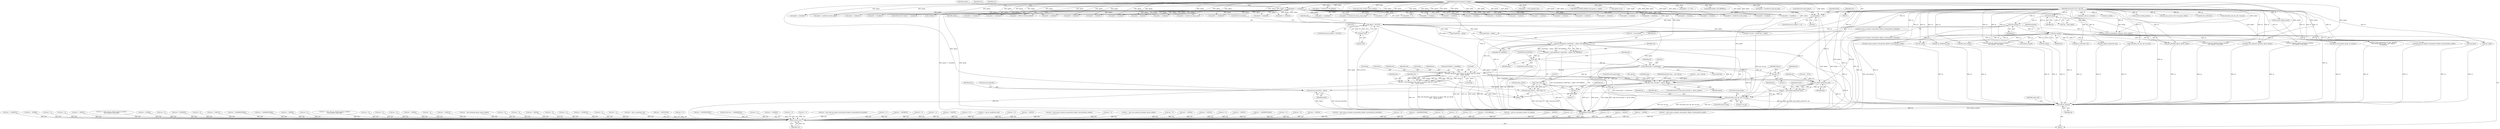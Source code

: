 digraph "0_linux_45f6fad84cc305103b28d73482b344d7f5b76f39_11@API" {
"1001049" [label="(Call,sock_kmalloc(sk, sizeof(*opt) + optlen, GFP_KERNEL))"];
"1000187" [label="(Call,lock_sock(sk))"];
"1000129" [label="(Call,sock_net(sk))"];
"1000124" [label="(Call,inet6_sk(sk))"];
"1000115" [label="(MethodParameterIn,struct sock *sk)"];
"1001041" [label="(Call,optlen > 64*1024)"];
"1001032" [label="(Call,optlen == 0)"];
"1000152" [label="(Call,optlen >= sizeof(int))"];
"1000119" [label="(MethodParameterIn,unsigned int optlen)"];
"1001043" [label="(Call,64*1024)"];
"1001047" [label="(Call,opt = sock_kmalloc(sk, sizeof(*opt) + optlen, GFP_KERNEL))"];
"1001062" [label="(Call,!opt)"];
"1001065" [label="(Call,memset(opt, 0, sizeof(*opt)))"];
"1001085" [label="(Call,copy_from_user(opt+1, optval, optlen))"];
"1001092" [label="(Call,msg.msg_controllen = optlen)"];
"1001086" [label="(Call,opt+1)"];
"1001101" [label="(Call,(void *)(opt+1))"];
"1001097" [label="(Call,msg.msg_control = (void *)(opt+1))"];
"1001103" [label="(Call,opt+1)"];
"1001108" [label="(Call,ip6_datagram_send_ctl(net, sk, &msg, &fl6, opt, &junk,\n\t\t\t\t\t     &junk, &junk))"];
"1001106" [label="(Call,retv = ip6_datagram_send_ctl(net, sk, &msg, &fl6, opt, &junk,\n\t\t\t\t\t     &junk, &junk))"];
"1002035" [label="(Return,return retv;)"];
"1001131" [label="(Call,ipv6_update_options(sk, opt))"];
"1001129" [label="(Call,opt = ipv6_update_options(sk, opt))"];
"1001137" [label="(Call,sock_kfree_s(sk, opt, opt->tot_len))"];
"1002030" [label="(Call,release_sock(sk))"];
"1001034" [label="(Literal,0)"];
"1000768" [label="(Call,optlen < sizeof(int))"];
"1001011" [label="(Call,memset(&fl6, 0, sizeof(fl6)))"];
"1001094" [label="(Identifier,msg)"];
"1001047" [label="(Call,opt = sock_kmalloc(sk, sizeof(*opt) + optlen, GFP_KERNEL))"];
"1001049" [label="(Call,sock_kmalloc(sk, sizeof(*opt) + optlen, GFP_KERNEL))"];
"1000179" [label="(Call,ip6_mroute_setsockopt(sk, optname, optval, optlen))"];
"1001850" [label="(Call,retv = 0)"];
"1001041" [label="(Call,optlen > 64*1024)"];
"1001131" [label="(Call,ipv6_update_options(sk, opt))"];
"1001557" [label="(Call,retv = -EFAULT)"];
"1000472" [label="(Call,optlen < sizeof(int))"];
"1001864" [label="(Call,retv = -EPERM)"];
"1001450" [label="(Call,retv = ipv6_sock_ac_drop(sk, mreq.ipv6mr_ifindex, &mreq.ipv6mr_acaddr))"];
"1001179" [label="(Call,optlen < sizeof(int))"];
"1000420" [label="(Call,sk_refcnt_debug_inc(sk))"];
"1001093" [label="(Call,msg.msg_controllen)"];
"1002035" [label="(Return,return retv;)"];
"1001057" [label="(Call,retv = -ENOBUFS)"];
"1001005" [label="(Call,*opt = NULL)"];
"1000762" [label="(Call,retv = -EPERM)"];
"1001050" [label="(Identifier,sk)"];
"1000552" [label="(Call,optlen < sizeof(int))"];
"1000632" [label="(Call,optlen < sizeof(int))"];
"1001062" [label="(Call,!opt)"];
"1000626" [label="(Call,retv = 0)"];
"1000680" [label="(Call,retv = 0)"];
"1001473" [label="(Call,retv = -EFAULT)"];
"1001088" [label="(Literal,1)"];
"1000124" [label="(Call,inet6_sk(sk))"];
"1001511" [label="(Call,retv = ipv6_sock_mc_join(sk, greq.gr_interface,\n\t\t\t\t\t\t &psin6->sin6_addr))"];
"1001036" [label="(Call,retv = -EINVAL)"];
"1000947" [label="(Call,optlen < sizeof(struct in6_pktinfo))"];
"1001357" [label="(Call,optlen < sizeof(struct ipv6_mreq))"];
"1001098" [label="(Call,msg.msg_control)"];
"1000486" [label="(Call,retv = 0)"];
"1001768" [label="(Call,optlen < sizeof(int))"];
"1001692" [label="(Call,retv = -ENOBUFS)"];
"1000194" [label="(Call,optlen < sizeof(int))"];
"1000118" [label="(MethodParameterIn,char __user *optval)"];
"1001087" [label="(Identifier,opt)"];
"1000512" [label="(Call,optlen < sizeof(int))"];
"1000720" [label="(Call,retv = 0)"];
"1001037" [label="(Identifier,retv)"];
"1001702" [label="(Call,copy_from_user(gsf, optval, optlen))"];
"1001080" [label="(Call,retv = -EFAULT)"];
"1001494" [label="(Call,retv = -EADDRNOTAVAIL)"];
"1000190" [label="(Identifier,optname)"];
"1000129" [label="(Call,sock_net(sk))"];
"1001106" [label="(Call,retv = ip6_datagram_send_ctl(net, sk, &msg, &fl6, opt, &junk,\n\t\t\t\t\t     &junk, &junk))"];
"1001579" [label="(Call,retv = -EADDRNOTAVAIL)"];
"1001073" [label="(Identifier,opt)"];
"1000532" [label="(Call,optlen < sizeof(int))"];
"1000706" [label="(Call,optlen < sizeof(int))"];
"1000492" [label="(Call,optlen < sizeof(int))"];
"1000452" [label="(Call,optlen < sizeof(int))"];
"1000838" [label="(Call,retv = -EPERM)"];
"1002046" [label="(MethodReturn,static int)"];
"1000918" [label="(Call,retv = 0)"];
"1001115" [label="(Identifier,opt)"];
"1001523" [label="(Call,retv = ipv6_sock_mc_drop(sk, greq.gr_interface,\n\t\t\t\t\t\t &psin6->sin6_addr))"];
"1001668" [label="(Call,optlen < GROUP_FILTER_SIZE(0))"];
"1002036" [label="(Identifier,retv)"];
"1001762" [label="(Call,ip6_ra_control(sk, val))"];
"1000160" [label="(Call,(int __user *) optval)"];
"1000686" [label="(Call,optlen < sizeof(int))"];
"1001810" [label="(Call,retv = 0)"];
"1001091" [label="(ControlStructure,goto done;)"];
"1001294" [label="(Call,retv = 0)"];
"1001166" [label="(Call,retv = 0)"];
"1001116" [label="(Call,&junk)"];
"1000125" [label="(Identifier,sk)"];
"1001035" [label="(ControlStructure,goto update;)"];
"1001040" [label="(ControlStructure,if (optlen > 64*1024))"];
"1001130" [label="(Identifier,opt)"];
"1001051" [label="(Call,sizeof(*opt) + optlen)"];
"1001110" [label="(Identifier,sk)"];
"1001280" [label="(Call,retv = -EINVAL)"];
"1001135" [label="(ControlStructure,if (opt))"];
"1001139" [label="(Identifier,opt)"];
"1000437" [label="(Call,inet_sk(sk))"];
"1001137" [label="(Call,sock_kfree_s(sk, opt, opt->tot_len))"];
"1000127" [label="(Call,*net = sock_net(sk))"];
"1002038" [label="(Call,release_sock(sk))"];
"1000810" [label="(Call,optlen == 0)"];
"1000586" [label="(Call,retv = 0)"];
"1001096" [label="(Identifier,optlen)"];
"1001368" [label="(Call,inet_sk(sk))"];
"1000572" [label="(Call,optlen < sizeof(int))"];
"1000281" [label="(Call,ipv6_sock_mc_close(sk))"];
"1000295" [label="(Call,inet_csk(sk))"];
"1001793" [label="(Call,optlen < sizeof(int))"];
"1001816" [label="(Call,optlen < sizeof(int))"];
"1000962" [label="(Call,retv = -EFAULT)"];
"1001855" [label="(Call,retv = ipv6_flowlabel_opt(sk, optval, optlen))"];
"1001134" [label="(JumpTarget,done:)"];
"1000506" [label="(Call,retv = 0)"];
"1001068" [label="(Call,sizeof(*opt))"];
"1001787" [label="(Call,retv = 0)"];
"1000592" [label="(Call,optlen < sizeof(int))"];
"1001740" [label="(Call,retv = -EINVAL)"];
"1002031" [label="(Identifier,sk)"];
"1001113" [label="(Call,&fl6)"];
"1001307" [label="(Call,optlen < sizeof(int))"];
"1000646" [label="(Call,retv = 0)"];
"1001097" [label="(Call,msg.msg_control = (void *)(opt+1))"];
"1000998" [label="(Call,retv = 0)"];
"1001678" [label="(Call,retv = -ENOBUFS)"];
"1001111" [label="(Call,&msg)"];
"1000779" [label="(Call,retv = 0)"];
"1000700" [label="(Call,retv = 0)"];
"1001099" [label="(Identifier,msg)"];
"1001033" [label="(Identifier,optlen)"];
"1001108" [label="(Call,ip6_datagram_send_ctl(net, sk, &msg, &fl6, opt, &junk,\n\t\t\t\t\t     &junk, &junk))"];
"1001840" [label="(Call,optlen < sizeof(int))"];
"1000153" [label="(Identifier,optlen)"];
"1001067" [label="(Literal,0)"];
"1002030" [label="(Call,release_sock(sk))"];
"1001143" [label="(ControlStructure,break;)"];
"1000122" [label="(Call,*np = inet6_sk(sk))"];
"1001132" [label="(Identifier,sk)"];
"1001090" [label="(Identifier,optlen)"];
"1000154" [label="(Call,sizeof(int))"];
"1001390" [label="(Call,ipv6_sock_mc_join(sk, mreq.ipv6mr_ifindex, &mreq.ipv6mr_multiaddr))"];
"1000130" [label="(Identifier,sk)"];
"1001760" [label="(Call,retv = ip6_ra_control(sk, val))"];
"1000258" [label="(Call,retv = -ENOTCONN)"];
"1001045" [label="(Literal,1024)"];
"1001118" [label="(Call,&junk)"];
"1001834" [label="(Call,retv = 0)"];
"1000134" [label="(Call,retv = -ENOPROTOOPT)"];
"1001129" [label="(Call,opt = ipv6_update_options(sk, opt))"];
"1001624" [label="(Call,ipv6_sock_mc_join(sk, greqs.gsr_interface,\n\t\t\t\t\t\t &psin6->sin6_addr))"];
"1001042" [label="(Identifier,optlen)"];
"1000151" [label="(ControlStructure,if (optlen >= sizeof(int)))"];
"1001895" [label="(Call,optlen < sizeof(int))"];
"1001634" [label="(Call,retv && retv != -EADDRINUSE)"];
"1001056" [label="(Identifier,GFP_KERNEL)"];
"1001063" [label="(Identifier,opt)"];
"1001138" [label="(Identifier,sk)"];
"1001452" [label="(Call,ipv6_sock_ac_drop(sk, mreq.ipv6mr_ifindex, &mreq.ipv6mr_acaddr))"];
"1000283" [label="(Call,sk_refcnt_debug_dec(sk))"];
"1000229" [label="(Call,udp_sk(sk))"];
"1001755" [label="(Call,optlen < sizeof(int))"];
"1000526" [label="(Call,retv = 0)"];
"1001336" [label="(Call,retv = -ENODEV)"];
"1000120" [label="(Block,)"];
"1001048" [label="(Identifier,opt)"];
"1000566" [label="(Call,retv = 0)"];
"1002026" [label="(Call,retv = 0)"];
"1000115" [label="(MethodParameterIn,struct sock *sk)"];
"1001388" [label="(Call,retv = ipv6_sock_mc_join(sk, mreq.ipv6mr_ifindex, &mreq.ipv6mr_multiaddr))"];
"1001071" [label="(Call,opt->tot_len = sizeof(*opt) + optlen)"];
"1001086" [label="(Call,opt+1)"];
"1000432" [label="(Call,optlen < sizeof(int))"];
"1000799" [label="(Call,retv = 0)"];
"1001725" [label="(Call,retv = -ENOBUFS)"];
"1001981" [label="(Call,retv = 0)"];
"1001878" [label="(Call,xfrm_user_policy(sk, optname, optval, optlen))"];
"1001544" [label="(Call,optlen < sizeof(struct group_source_req))"];
"1000159" [label="(Identifier,val)"];
"1001089" [label="(Identifier,optval)"];
"1000424" [label="(Call,retv = 0)"];
"1000152" [label="(Call,optlen >= sizeof(int))"];
"1001697" [label="(Call,retv = -EFAULT)"];
"1001032" [label="(Call,optlen == 0)"];
"1001031" [label="(ControlStructure,if (optlen == 0))"];
"1000606" [label="(Call,retv = 0)"];
"1001674" [label="(Call,optlen > sysctl_optmem_max)"];
"1001440" [label="(Call,ipv6_sock_ac_join(sk, mreq.ipv6mr_ifindex, &mreq.ipv6mr_acaddr))"];
"1000940" [label="(Call,optlen == 0)"];
"1000336" [label="(Call,tcp_sync_mss(sk, icsk->icsk_pmtu_cookie))"];
"1001104" [label="(Identifier,opt)"];
"1000785" [label="(Call,optlen < sizeof(int))"];
"1001468" [label="(Call,optlen < sizeof(struct group_req))"];
"1001745" [label="(Call,retv = ip6_mc_msfilter(sk, gsf))"];
"1001126" [label="(Call,retv = 0)"];
"1000238" [label="(Call,retv = -EBUSY)"];
"1001438" [label="(Call,retv = ipv6_sock_ac_join(sk, mreq.ipv6mr_ifindex, &mreq.ipv6mr_acaddr))"];
"1001205" [label="(Call,retv = 0)"];
"1001146" [label="(Call,optlen < sizeof(int))"];
"1001731" [label="(Call,GROUP_FILTER_SIZE(gsf->gf_numsrc) > optlen)"];
"1000119" [label="(MethodParameterIn,unsigned int optlen)"];
"1000612" [label="(Call,optlen < sizeof(int))"];
"1001107" [label="(Identifier,retv)"];
"1001101" [label="(Call,(void *)(opt+1))"];
"1001123" [label="(Identifier,retv)"];
"1000829" [label="(Call,optlen & 0x7)"];
"1001876" [label="(Call,retv = xfrm_user_policy(sk, optname, optval, optlen))"];
"1000466" [label="(Call,retv = 0)"];
"1001066" [label="(Identifier,opt)"];
"1001211" [label="(Call,optlen < sizeof(int))"];
"1001900" [label="(Call,retv = -EINVAL)"];
"1001238" [label="(Call,optlen != sizeof(int))"];
"1001525" [label="(Call,ipv6_sock_mc_drop(sk, greq.gr_interface,\n\t\t\t\t\t\t &psin6->sin6_addr))"];
"1000832" [label="(Call,optlen > 8 * 255)"];
"1001372" [label="(Call,retv = -EFAULT)"];
"1001402" [label="(Call,ipv6_sock_mc_drop(sk, mreq.ipv6mr_ifindex, &mreq.ipv6mr_multiaddr))"];
"1002006" [label="(Call,retv = 0)"];
"1001140" [label="(Call,opt->tot_len)"];
"1001657" [label="(Call,ip6_mc_source(add, omode, sk, &greqs))"];
"1001103" [label="(Call,opt+1)"];
"1001747" [label="(Call,ip6_mc_msfilter(sk, gsf))"];
"1001064" [label="(ControlStructure,break;)"];
"1000279" [label="(Call,fl6_free_socklist(sk))"];
"1001987" [label="(Call,optlen < sizeof(int))"];
"1001422" [label="(Call,retv = -EFAULT)"];
"1000274" [label="(Call,retv = -EADDRNOTAVAIL)"];
"1001065" [label="(Call,memset(opt, 0, sizeof(*opt)))"];
"1001058" [label="(Identifier,retv)"];
"1001348" [label="(Call,retv = 0)"];
"1002016" [label="(Call,retv = 0)"];
"1000875" [label="(Call,retv = -EINVAL)"];
"1001046" [label="(ControlStructure,break;)"];
"1001513" [label="(Call,ipv6_sock_mc_join(sk, greq.gr_interface,\n\t\t\t\t\t\t &psin6->sin6_addr))"];
"1001085" [label="(Call,copy_from_user(opt+1, optval, optlen))"];
"1001105" [label="(Literal,1)"];
"1001400" [label="(Call,retv = ipv6_sock_mc_drop(sk, mreq.ipv6mr_ifindex, &mreq.ipv6mr_multiaddr))"];
"1001685" [label="(Call,kmalloc(optlen, GFP_KERNEL))"];
"1001043" [label="(Call,64*1024)"];
"1001084" [label="(ControlStructure,if (copy_from_user(opt+1, optval, optlen)))"];
"1000446" [label="(Call,retv = 0)"];
"1000144" [label="(Call,!optval)"];
"1000399" [label="(Call,sock_kfree_s(sk, opt, opt->tot_len))"];
"1000188" [label="(Identifier,sk)"];
"1001270" [label="(Call,retv = -EADDRNOTAVAIL)"];
"1001075" [label="(Call,sizeof(*opt) + optlen)"];
"1000187" [label="(Call,lock_sock(sk))"];
"1000923" [label="(Call,ipv6_update_options(sk, opt))"];
"1001061" [label="(ControlStructure,if (!opt))"];
"1000652" [label="(Call,optlen < sizeof(int))"];
"1000929" [label="(Call,sock_kfree_s(sk, opt, opt->tot_len))"];
"1001003" [label="(Block,)"];
"1000546" [label="(Call,retv = 0)"];
"1001133" [label="(Identifier,opt)"];
"1000824" [label="(Call,optlen < sizeof(struct ipv6_opt_hdr))"];
"1001092" [label="(Call,msg.msg_controllen = optlen)"];
"1000856" [label="(Call,ipv6_renew_options(sk, np->opt, optname,\n \t\t\t\t\t (struct ipv6_opt_hdr __user *)optval,\n \t\t\t\t\t optlen))"];
"1000726" [label="(Call,optlen < sizeof(int))"];
"1001417" [label="(Call,optlen < sizeof(struct ipv6_mreq))"];
"1000740" [label="(Call,retv = 0)"];
"1000168" [label="(Identifier,val)"];
"1001120" [label="(Call,&junk)"];
"1002033" [label="(Identifier,needs_rtnl)"];
"1001261" [label="(Call,retv = 0)"];
"1001857" [label="(Call,ipv6_flowlabel_opt(sk, optval, optlen))"];
"1000775" [label="(Call,inet_sk(sk))"];
"1001044" [label="(Literal,64)"];
"1000265" [label="(Call,ipv6_only_sock(sk))"];
"1001109" [label="(Identifier,net)"];
"1000870" [label="(Call,retv = PTR_ERR(opt))"];
"1001655" [label="(Call,retv = ip6_mc_source(add, omode, sk, &greqs))"];
"1001362" [label="(Call,retv = -EPROTO)"];
"1001226" [label="(Call,retv = 0)"];
"1001049" -> "1001047"  [label="AST: "];
"1001049" -> "1001056"  [label="CFG: "];
"1001050" -> "1001049"  [label="AST: "];
"1001051" -> "1001049"  [label="AST: "];
"1001056" -> "1001049"  [label="AST: "];
"1001047" -> "1001049"  [label="CFG: "];
"1001049" -> "1002046"  [label="DDG: sizeof(*opt) + optlen"];
"1001049" -> "1002046"  [label="DDG: GFP_KERNEL"];
"1001049" -> "1001047"  [label="DDG: sk"];
"1001049" -> "1001047"  [label="DDG: sizeof(*opt) + optlen"];
"1001049" -> "1001047"  [label="DDG: GFP_KERNEL"];
"1000187" -> "1001049"  [label="DDG: sk"];
"1000115" -> "1001049"  [label="DDG: sk"];
"1001041" -> "1001049"  [label="DDG: optlen"];
"1000119" -> "1001049"  [label="DDG: optlen"];
"1001049" -> "1001108"  [label="DDG: sk"];
"1001049" -> "1001137"  [label="DDG: sk"];
"1001049" -> "1002030"  [label="DDG: sk"];
"1000187" -> "1000120"  [label="AST: "];
"1000187" -> "1000188"  [label="CFG: "];
"1000188" -> "1000187"  [label="AST: "];
"1000190" -> "1000187"  [label="CFG: "];
"1000187" -> "1002046"  [label="DDG: lock_sock(sk)"];
"1000129" -> "1000187"  [label="DDG: sk"];
"1000115" -> "1000187"  [label="DDG: sk"];
"1000187" -> "1000229"  [label="DDG: sk"];
"1000187" -> "1000265"  [label="DDG: sk"];
"1000187" -> "1000437"  [label="DDG: sk"];
"1000187" -> "1000775"  [label="DDG: sk"];
"1000187" -> "1000856"  [label="DDG: sk"];
"1000187" -> "1000923"  [label="DDG: sk"];
"1000187" -> "1000929"  [label="DDG: sk"];
"1000187" -> "1001131"  [label="DDG: sk"];
"1000187" -> "1001368"  [label="DDG: sk"];
"1000187" -> "1001440"  [label="DDG: sk"];
"1000187" -> "1001452"  [label="DDG: sk"];
"1000187" -> "1001513"  [label="DDG: sk"];
"1000187" -> "1001525"  [label="DDG: sk"];
"1000187" -> "1001624"  [label="DDG: sk"];
"1000187" -> "1001657"  [label="DDG: sk"];
"1000187" -> "1001747"  [label="DDG: sk"];
"1000187" -> "1001762"  [label="DDG: sk"];
"1000187" -> "1001857"  [label="DDG: sk"];
"1000187" -> "1001878"  [label="DDG: sk"];
"1000187" -> "1002030"  [label="DDG: sk"];
"1000187" -> "1002038"  [label="DDG: sk"];
"1000129" -> "1000127"  [label="AST: "];
"1000129" -> "1000130"  [label="CFG: "];
"1000130" -> "1000129"  [label="AST: "];
"1000127" -> "1000129"  [label="CFG: "];
"1000129" -> "1002046"  [label="DDG: sk"];
"1000129" -> "1000127"  [label="DDG: sk"];
"1000124" -> "1000129"  [label="DDG: sk"];
"1000115" -> "1000129"  [label="DDG: sk"];
"1000129" -> "1000179"  [label="DDG: sk"];
"1000124" -> "1000122"  [label="AST: "];
"1000124" -> "1000125"  [label="CFG: "];
"1000125" -> "1000124"  [label="AST: "];
"1000122" -> "1000124"  [label="CFG: "];
"1000124" -> "1000122"  [label="DDG: sk"];
"1000115" -> "1000124"  [label="DDG: sk"];
"1000115" -> "1000114"  [label="AST: "];
"1000115" -> "1002046"  [label="DDG: sk"];
"1000115" -> "1000179"  [label="DDG: sk"];
"1000115" -> "1000229"  [label="DDG: sk"];
"1000115" -> "1000265"  [label="DDG: sk"];
"1000115" -> "1000279"  [label="DDG: sk"];
"1000115" -> "1000281"  [label="DDG: sk"];
"1000115" -> "1000283"  [label="DDG: sk"];
"1000115" -> "1000295"  [label="DDG: sk"];
"1000115" -> "1000336"  [label="DDG: sk"];
"1000115" -> "1000399"  [label="DDG: sk"];
"1000115" -> "1000420"  [label="DDG: sk"];
"1000115" -> "1000437"  [label="DDG: sk"];
"1000115" -> "1000775"  [label="DDG: sk"];
"1000115" -> "1000856"  [label="DDG: sk"];
"1000115" -> "1000923"  [label="DDG: sk"];
"1000115" -> "1000929"  [label="DDG: sk"];
"1000115" -> "1001108"  [label="DDG: sk"];
"1000115" -> "1001131"  [label="DDG: sk"];
"1000115" -> "1001137"  [label="DDG: sk"];
"1000115" -> "1001368"  [label="DDG: sk"];
"1000115" -> "1001390"  [label="DDG: sk"];
"1000115" -> "1001402"  [label="DDG: sk"];
"1000115" -> "1001440"  [label="DDG: sk"];
"1000115" -> "1001452"  [label="DDG: sk"];
"1000115" -> "1001513"  [label="DDG: sk"];
"1000115" -> "1001525"  [label="DDG: sk"];
"1000115" -> "1001624"  [label="DDG: sk"];
"1000115" -> "1001657"  [label="DDG: sk"];
"1000115" -> "1001747"  [label="DDG: sk"];
"1000115" -> "1001762"  [label="DDG: sk"];
"1000115" -> "1001857"  [label="DDG: sk"];
"1000115" -> "1001878"  [label="DDG: sk"];
"1000115" -> "1002030"  [label="DDG: sk"];
"1000115" -> "1002038"  [label="DDG: sk"];
"1001041" -> "1001040"  [label="AST: "];
"1001041" -> "1001043"  [label="CFG: "];
"1001042" -> "1001041"  [label="AST: "];
"1001043" -> "1001041"  [label="AST: "];
"1001046" -> "1001041"  [label="CFG: "];
"1001048" -> "1001041"  [label="CFG: "];
"1001041" -> "1002046"  [label="DDG: optlen > 64*1024"];
"1001041" -> "1002046"  [label="DDG: optlen"];
"1001041" -> "1002046"  [label="DDG: 64*1024"];
"1001032" -> "1001041"  [label="DDG: optlen"];
"1000119" -> "1001041"  [label="DDG: optlen"];
"1001043" -> "1001041"  [label="DDG: 64"];
"1001043" -> "1001041"  [label="DDG: 1024"];
"1001041" -> "1001051"  [label="DDG: optlen"];
"1001041" -> "1001071"  [label="DDG: optlen"];
"1001041" -> "1001075"  [label="DDG: optlen"];
"1001041" -> "1001085"  [label="DDG: optlen"];
"1001032" -> "1001031"  [label="AST: "];
"1001032" -> "1001034"  [label="CFG: "];
"1001033" -> "1001032"  [label="AST: "];
"1001034" -> "1001032"  [label="AST: "];
"1001035" -> "1001032"  [label="CFG: "];
"1001037" -> "1001032"  [label="CFG: "];
"1001032" -> "1002046"  [label="DDG: optlen"];
"1001032" -> "1002046"  [label="DDG: optlen == 0"];
"1000152" -> "1001032"  [label="DDG: optlen"];
"1000119" -> "1001032"  [label="DDG: optlen"];
"1000152" -> "1000151"  [label="AST: "];
"1000152" -> "1000154"  [label="CFG: "];
"1000153" -> "1000152"  [label="AST: "];
"1000154" -> "1000152"  [label="AST: "];
"1000159" -> "1000152"  [label="CFG: "];
"1000168" -> "1000152"  [label="CFG: "];
"1000152" -> "1002046"  [label="DDG: optlen >= sizeof(int)"];
"1000152" -> "1002046"  [label="DDG: optlen"];
"1000119" -> "1000152"  [label="DDG: optlen"];
"1000152" -> "1000179"  [label="DDG: optlen"];
"1000152" -> "1000194"  [label="DDG: optlen"];
"1000152" -> "1000432"  [label="DDG: optlen"];
"1000152" -> "1000452"  [label="DDG: optlen"];
"1000152" -> "1000472"  [label="DDG: optlen"];
"1000152" -> "1000492"  [label="DDG: optlen"];
"1000152" -> "1000512"  [label="DDG: optlen"];
"1000152" -> "1000532"  [label="DDG: optlen"];
"1000152" -> "1000552"  [label="DDG: optlen"];
"1000152" -> "1000572"  [label="DDG: optlen"];
"1000152" -> "1000592"  [label="DDG: optlen"];
"1000152" -> "1000612"  [label="DDG: optlen"];
"1000152" -> "1000632"  [label="DDG: optlen"];
"1000152" -> "1000652"  [label="DDG: optlen"];
"1000152" -> "1000686"  [label="DDG: optlen"];
"1000152" -> "1000706"  [label="DDG: optlen"];
"1000152" -> "1000726"  [label="DDG: optlen"];
"1000152" -> "1000768"  [label="DDG: optlen"];
"1000152" -> "1000785"  [label="DDG: optlen"];
"1000152" -> "1000810"  [label="DDG: optlen"];
"1000152" -> "1000940"  [label="DDG: optlen"];
"1000152" -> "1001146"  [label="DDG: optlen"];
"1000152" -> "1001179"  [label="DDG: optlen"];
"1000152" -> "1001211"  [label="DDG: optlen"];
"1000152" -> "1001238"  [label="DDG: optlen"];
"1000152" -> "1001307"  [label="DDG: optlen"];
"1000152" -> "1001357"  [label="DDG: optlen"];
"1000152" -> "1001417"  [label="DDG: optlen"];
"1000152" -> "1001468"  [label="DDG: optlen"];
"1000152" -> "1001544"  [label="DDG: optlen"];
"1000152" -> "1001668"  [label="DDG: optlen"];
"1000152" -> "1001755"  [label="DDG: optlen"];
"1000152" -> "1001768"  [label="DDG: optlen"];
"1000152" -> "1001793"  [label="DDG: optlen"];
"1000152" -> "1001816"  [label="DDG: optlen"];
"1000152" -> "1001840"  [label="DDG: optlen"];
"1000152" -> "1001857"  [label="DDG: optlen"];
"1000152" -> "1001878"  [label="DDG: optlen"];
"1000152" -> "1001895"  [label="DDG: optlen"];
"1000152" -> "1001987"  [label="DDG: optlen"];
"1000119" -> "1000114"  [label="AST: "];
"1000119" -> "1002046"  [label="DDG: optlen"];
"1000119" -> "1000179"  [label="DDG: optlen"];
"1000119" -> "1000194"  [label="DDG: optlen"];
"1000119" -> "1000432"  [label="DDG: optlen"];
"1000119" -> "1000452"  [label="DDG: optlen"];
"1000119" -> "1000472"  [label="DDG: optlen"];
"1000119" -> "1000492"  [label="DDG: optlen"];
"1000119" -> "1000512"  [label="DDG: optlen"];
"1000119" -> "1000532"  [label="DDG: optlen"];
"1000119" -> "1000552"  [label="DDG: optlen"];
"1000119" -> "1000572"  [label="DDG: optlen"];
"1000119" -> "1000592"  [label="DDG: optlen"];
"1000119" -> "1000612"  [label="DDG: optlen"];
"1000119" -> "1000632"  [label="DDG: optlen"];
"1000119" -> "1000652"  [label="DDG: optlen"];
"1000119" -> "1000686"  [label="DDG: optlen"];
"1000119" -> "1000706"  [label="DDG: optlen"];
"1000119" -> "1000726"  [label="DDG: optlen"];
"1000119" -> "1000768"  [label="DDG: optlen"];
"1000119" -> "1000785"  [label="DDG: optlen"];
"1000119" -> "1000810"  [label="DDG: optlen"];
"1000119" -> "1000824"  [label="DDG: optlen"];
"1000119" -> "1000829"  [label="DDG: optlen"];
"1000119" -> "1000832"  [label="DDG: optlen"];
"1000119" -> "1000856"  [label="DDG: optlen"];
"1000119" -> "1000940"  [label="DDG: optlen"];
"1000119" -> "1000947"  [label="DDG: optlen"];
"1000119" -> "1001051"  [label="DDG: optlen"];
"1000119" -> "1001071"  [label="DDG: optlen"];
"1000119" -> "1001075"  [label="DDG: optlen"];
"1000119" -> "1001085"  [label="DDG: optlen"];
"1000119" -> "1001092"  [label="DDG: optlen"];
"1000119" -> "1001146"  [label="DDG: optlen"];
"1000119" -> "1001179"  [label="DDG: optlen"];
"1000119" -> "1001211"  [label="DDG: optlen"];
"1000119" -> "1001238"  [label="DDG: optlen"];
"1000119" -> "1001307"  [label="DDG: optlen"];
"1000119" -> "1001357"  [label="DDG: optlen"];
"1000119" -> "1001417"  [label="DDG: optlen"];
"1000119" -> "1001468"  [label="DDG: optlen"];
"1000119" -> "1001544"  [label="DDG: optlen"];
"1000119" -> "1001668"  [label="DDG: optlen"];
"1000119" -> "1001674"  [label="DDG: optlen"];
"1000119" -> "1001685"  [label="DDG: optlen"];
"1000119" -> "1001702"  [label="DDG: optlen"];
"1000119" -> "1001731"  [label="DDG: optlen"];
"1000119" -> "1001755"  [label="DDG: optlen"];
"1000119" -> "1001768"  [label="DDG: optlen"];
"1000119" -> "1001793"  [label="DDG: optlen"];
"1000119" -> "1001816"  [label="DDG: optlen"];
"1000119" -> "1001840"  [label="DDG: optlen"];
"1000119" -> "1001857"  [label="DDG: optlen"];
"1000119" -> "1001878"  [label="DDG: optlen"];
"1000119" -> "1001895"  [label="DDG: optlen"];
"1000119" -> "1001987"  [label="DDG: optlen"];
"1001043" -> "1001045"  [label="CFG: "];
"1001044" -> "1001043"  [label="AST: "];
"1001045" -> "1001043"  [label="AST: "];
"1001047" -> "1001003"  [label="AST: "];
"1001048" -> "1001047"  [label="AST: "];
"1001058" -> "1001047"  [label="CFG: "];
"1001047" -> "1002046"  [label="DDG: sock_kmalloc(sk, sizeof(*opt) + optlen, GFP_KERNEL)"];
"1001047" -> "1001062"  [label="DDG: opt"];
"1001062" -> "1001061"  [label="AST: "];
"1001062" -> "1001063"  [label="CFG: "];
"1001063" -> "1001062"  [label="AST: "];
"1001064" -> "1001062"  [label="CFG: "];
"1001066" -> "1001062"  [label="CFG: "];
"1001062" -> "1002046"  [label="DDG: !opt"];
"1001062" -> "1002046"  [label="DDG: opt"];
"1001062" -> "1001065"  [label="DDG: opt"];
"1001065" -> "1001003"  [label="AST: "];
"1001065" -> "1001068"  [label="CFG: "];
"1001066" -> "1001065"  [label="AST: "];
"1001067" -> "1001065"  [label="AST: "];
"1001068" -> "1001065"  [label="AST: "];
"1001073" -> "1001065"  [label="CFG: "];
"1001065" -> "1002046"  [label="DDG: memset(opt, 0, sizeof(*opt))"];
"1001065" -> "1001085"  [label="DDG: opt"];
"1001065" -> "1001086"  [label="DDG: opt"];
"1001065" -> "1001101"  [label="DDG: opt"];
"1001065" -> "1001103"  [label="DDG: opt"];
"1001065" -> "1001108"  [label="DDG: opt"];
"1001065" -> "1001137"  [label="DDG: opt"];
"1001085" -> "1001084"  [label="AST: "];
"1001085" -> "1001090"  [label="CFG: "];
"1001086" -> "1001085"  [label="AST: "];
"1001089" -> "1001085"  [label="AST: "];
"1001090" -> "1001085"  [label="AST: "];
"1001091" -> "1001085"  [label="CFG: "];
"1001094" -> "1001085"  [label="CFG: "];
"1001085" -> "1002046"  [label="DDG: copy_from_user(opt+1, optval, optlen)"];
"1001085" -> "1002046"  [label="DDG: opt+1"];
"1001085" -> "1002046"  [label="DDG: optval"];
"1001085" -> "1002046"  [label="DDG: optlen"];
"1000144" -> "1001085"  [label="DDG: optval"];
"1000160" -> "1001085"  [label="DDG: optval"];
"1000118" -> "1001085"  [label="DDG: optval"];
"1001085" -> "1001092"  [label="DDG: optlen"];
"1001092" -> "1001003"  [label="AST: "];
"1001092" -> "1001096"  [label="CFG: "];
"1001093" -> "1001092"  [label="AST: "];
"1001096" -> "1001092"  [label="AST: "];
"1001099" -> "1001092"  [label="CFG: "];
"1001092" -> "1002046"  [label="DDG: msg.msg_controllen"];
"1001092" -> "1002046"  [label="DDG: optlen"];
"1001086" -> "1001088"  [label="CFG: "];
"1001087" -> "1001086"  [label="AST: "];
"1001088" -> "1001086"  [label="AST: "];
"1001089" -> "1001086"  [label="CFG: "];
"1001086" -> "1002046"  [label="DDG: opt"];
"1001101" -> "1001097"  [label="AST: "];
"1001101" -> "1001103"  [label="CFG: "];
"1001102" -> "1001101"  [label="AST: "];
"1001103" -> "1001101"  [label="AST: "];
"1001097" -> "1001101"  [label="CFG: "];
"1001101" -> "1002046"  [label="DDG: opt+1"];
"1001101" -> "1001097"  [label="DDG: opt+1"];
"1001097" -> "1001003"  [label="AST: "];
"1001098" -> "1001097"  [label="AST: "];
"1001107" -> "1001097"  [label="CFG: "];
"1001097" -> "1002046"  [label="DDG: msg.msg_control"];
"1001097" -> "1002046"  [label="DDG: (void *)(opt+1)"];
"1001103" -> "1001105"  [label="CFG: "];
"1001104" -> "1001103"  [label="AST: "];
"1001105" -> "1001103"  [label="AST: "];
"1001108" -> "1001106"  [label="AST: "];
"1001108" -> "1001120"  [label="CFG: "];
"1001109" -> "1001108"  [label="AST: "];
"1001110" -> "1001108"  [label="AST: "];
"1001111" -> "1001108"  [label="AST: "];
"1001113" -> "1001108"  [label="AST: "];
"1001115" -> "1001108"  [label="AST: "];
"1001116" -> "1001108"  [label="AST: "];
"1001118" -> "1001108"  [label="AST: "];
"1001120" -> "1001108"  [label="AST: "];
"1001106" -> "1001108"  [label="CFG: "];
"1001108" -> "1002046"  [label="DDG: &fl6"];
"1001108" -> "1002046"  [label="DDG: net"];
"1001108" -> "1002046"  [label="DDG: &junk"];
"1001108" -> "1002046"  [label="DDG: &msg"];
"1001108" -> "1002046"  [label="DDG: opt"];
"1001108" -> "1001106"  [label="DDG: &junk"];
"1001108" -> "1001106"  [label="DDG: opt"];
"1001108" -> "1001106"  [label="DDG: &fl6"];
"1001108" -> "1001106"  [label="DDG: net"];
"1001108" -> "1001106"  [label="DDG: &msg"];
"1001108" -> "1001106"  [label="DDG: sk"];
"1000127" -> "1001108"  [label="DDG: net"];
"1001011" -> "1001108"  [label="DDG: &fl6"];
"1001108" -> "1001131"  [label="DDG: sk"];
"1001108" -> "1001131"  [label="DDG: opt"];
"1001108" -> "1001137"  [label="DDG: sk"];
"1001108" -> "1001137"  [label="DDG: opt"];
"1001108" -> "1002030"  [label="DDG: sk"];
"1001106" -> "1001003"  [label="AST: "];
"1001107" -> "1001106"  [label="AST: "];
"1001123" -> "1001106"  [label="CFG: "];
"1001106" -> "1002046"  [label="DDG: ip6_datagram_send_ctl(net, sk, &msg, &fl6, opt, &junk,\n\t\t\t\t\t     &junk, &junk)"];
"1001106" -> "1002046"  [label="DDG: retv"];
"1001106" -> "1002035"  [label="DDG: retv"];
"1002035" -> "1000120"  [label="AST: "];
"1002035" -> "1002036"  [label="CFG: "];
"1002036" -> "1002035"  [label="AST: "];
"1002046" -> "1002035"  [label="CFG: "];
"1002035" -> "1002046"  [label="DDG: <RET>"];
"1002036" -> "1002035"  [label="DDG: retv"];
"1000626" -> "1002035"  [label="DDG: retv"];
"1001745" -> "1002035"  [label="DDG: retv"];
"1000799" -> "1002035"  [label="DDG: retv"];
"1001810" -> "1002035"  [label="DDG: retv"];
"1001080" -> "1002035"  [label="DDG: retv"];
"1001400" -> "1002035"  [label="DDG: retv"];
"1001787" -> "1002035"  [label="DDG: retv"];
"1001760" -> "1002035"  [label="DDG: retv"];
"1000258" -> "1002035"  [label="DDG: retv"];
"1001294" -> "1002035"  [label="DDG: retv"];
"1001438" -> "1002035"  [label="DDG: retv"];
"1000606" -> "1002035"  [label="DDG: retv"];
"1001876" -> "1002035"  [label="DDG: retv"];
"1000680" -> "1002035"  [label="DDG: retv"];
"1001725" -> "1002035"  [label="DDG: retv"];
"1001557" -> "1002035"  [label="DDG: retv"];
"1001678" -> "1002035"  [label="DDG: retv"];
"1001348" -> "1002035"  [label="DDG: retv"];
"1001864" -> "1002035"  [label="DDG: retv"];
"1001579" -> "1002035"  [label="DDG: retv"];
"1001981" -> "1002035"  [label="DDG: retv"];
"1000779" -> "1002035"  [label="DDG: retv"];
"1001336" -> "1002035"  [label="DDG: retv"];
"1001692" -> "1002035"  [label="DDG: retv"];
"1001126" -> "1002035"  [label="DDG: retv"];
"1001473" -> "1002035"  [label="DDG: retv"];
"1001855" -> "1002035"  [label="DDG: retv"];
"1001511" -> "1002035"  [label="DDG: retv"];
"1000918" -> "1002035"  [label="DDG: retv"];
"1000238" -> "1002035"  [label="DDG: retv"];
"1000274" -> "1002035"  [label="DDG: retv"];
"1001372" -> "1002035"  [label="DDG: retv"];
"1001450" -> "1002035"  [label="DDG: retv"];
"1001057" -> "1002035"  [label="DDG: retv"];
"1001261" -> "1002035"  [label="DDG: retv"];
"1000506" -> "1002035"  [label="DDG: retv"];
"1001166" -> "1002035"  [label="DDG: retv"];
"1002006" -> "1002035"  [label="DDG: retv"];
"1001270" -> "1002035"  [label="DDG: retv"];
"1000646" -> "1002035"  [label="DDG: retv"];
"1000870" -> "1002035"  [label="DDG: retv"];
"1001494" -> "1002035"  [label="DDG: retv"];
"1000998" -> "1002035"  [label="DDG: retv"];
"1000700" -> "1002035"  [label="DDG: retv"];
"1000466" -> "1002035"  [label="DDG: retv"];
"1000586" -> "1002035"  [label="DDG: retv"];
"1001205" -> "1002035"  [label="DDG: retv"];
"1000446" -> "1002035"  [label="DDG: retv"];
"1000720" -> "1002035"  [label="DDG: retv"];
"1001362" -> "1002035"  [label="DDG: retv"];
"1001523" -> "1002035"  [label="DDG: retv"];
"1000424" -> "1002035"  [label="DDG: retv"];
"1000566" -> "1002035"  [label="DDG: retv"];
"1001655" -> "1002035"  [label="DDG: retv"];
"1001634" -> "1002035"  [label="DDG: retv"];
"1001226" -> "1002035"  [label="DDG: retv"];
"1000762" -> "1002035"  [label="DDG: retv"];
"1000740" -> "1002035"  [label="DDG: retv"];
"1002026" -> "1002035"  [label="DDG: retv"];
"1001900" -> "1002035"  [label="DDG: retv"];
"1000526" -> "1002035"  [label="DDG: retv"];
"1001740" -> "1002035"  [label="DDG: retv"];
"1001280" -> "1002035"  [label="DDG: retv"];
"1001036" -> "1002035"  [label="DDG: retv"];
"1000875" -> "1002035"  [label="DDG: retv"];
"1001850" -> "1002035"  [label="DDG: retv"];
"1000134" -> "1002035"  [label="DDG: retv"];
"1001697" -> "1002035"  [label="DDG: retv"];
"1001388" -> "1002035"  [label="DDG: retv"];
"1000546" -> "1002035"  [label="DDG: retv"];
"1001422" -> "1002035"  [label="DDG: retv"];
"1002016" -> "1002035"  [label="DDG: retv"];
"1000838" -> "1002035"  [label="DDG: retv"];
"1000962" -> "1002035"  [label="DDG: retv"];
"1000486" -> "1002035"  [label="DDG: retv"];
"1001834" -> "1002035"  [label="DDG: retv"];
"1001131" -> "1001129"  [label="AST: "];
"1001131" -> "1001133"  [label="CFG: "];
"1001132" -> "1001131"  [label="AST: "];
"1001133" -> "1001131"  [label="AST: "];
"1001129" -> "1001131"  [label="CFG: "];
"1001131" -> "1001129"  [label="DDG: sk"];
"1001131" -> "1001129"  [label="DDG: opt"];
"1001005" -> "1001131"  [label="DDG: opt"];
"1001131" -> "1001137"  [label="DDG: sk"];
"1001131" -> "1002030"  [label="DDG: sk"];
"1001129" -> "1001003"  [label="AST: "];
"1001130" -> "1001129"  [label="AST: "];
"1001134" -> "1001129"  [label="CFG: "];
"1001129" -> "1002046"  [label="DDG: opt"];
"1001129" -> "1002046"  [label="DDG: ipv6_update_options(sk, opt)"];
"1001129" -> "1001137"  [label="DDG: opt"];
"1001137" -> "1001135"  [label="AST: "];
"1001137" -> "1001140"  [label="CFG: "];
"1001138" -> "1001137"  [label="AST: "];
"1001139" -> "1001137"  [label="AST: "];
"1001140" -> "1001137"  [label="AST: "];
"1001143" -> "1001137"  [label="CFG: "];
"1001137" -> "1002046"  [label="DDG: opt->tot_len"];
"1001137" -> "1002046"  [label="DDG: sock_kfree_s(sk, opt, opt->tot_len)"];
"1001137" -> "1002046"  [label="DDG: opt"];
"1001071" -> "1001137"  [label="DDG: opt->tot_len"];
"1001137" -> "1002030"  [label="DDG: sk"];
"1002030" -> "1000120"  [label="AST: "];
"1002030" -> "1002031"  [label="CFG: "];
"1002031" -> "1002030"  [label="AST: "];
"1002033" -> "1002030"  [label="CFG: "];
"1002030" -> "1002046"  [label="DDG: release_sock(sk)"];
"1002030" -> "1002046"  [label="DDG: sk"];
"1001657" -> "1002030"  [label="DDG: sk"];
"1000856" -> "1002030"  [label="DDG: sk"];
"1001857" -> "1002030"  [label="DDG: sk"];
"1001747" -> "1002030"  [label="DDG: sk"];
"1000775" -> "1002030"  [label="DDG: sk"];
"1000437" -> "1002030"  [label="DDG: sk"];
"1000265" -> "1002030"  [label="DDG: sk"];
"1001402" -> "1002030"  [label="DDG: sk"];
"1000929" -> "1002030"  [label="DDG: sk"];
"1001390" -> "1002030"  [label="DDG: sk"];
"1001762" -> "1002030"  [label="DDG: sk"];
"1001525" -> "1002030"  [label="DDG: sk"];
"1001513" -> "1002030"  [label="DDG: sk"];
"1001452" -> "1002030"  [label="DDG: sk"];
"1001878" -> "1002030"  [label="DDG: sk"];
"1000229" -> "1002030"  [label="DDG: sk"];
"1000420" -> "1002030"  [label="DDG: sk"];
"1000923" -> "1002030"  [label="DDG: sk"];
"1001368" -> "1002030"  [label="DDG: sk"];
"1001440" -> "1002030"  [label="DDG: sk"];
"1001624" -> "1002030"  [label="DDG: sk"];
}
